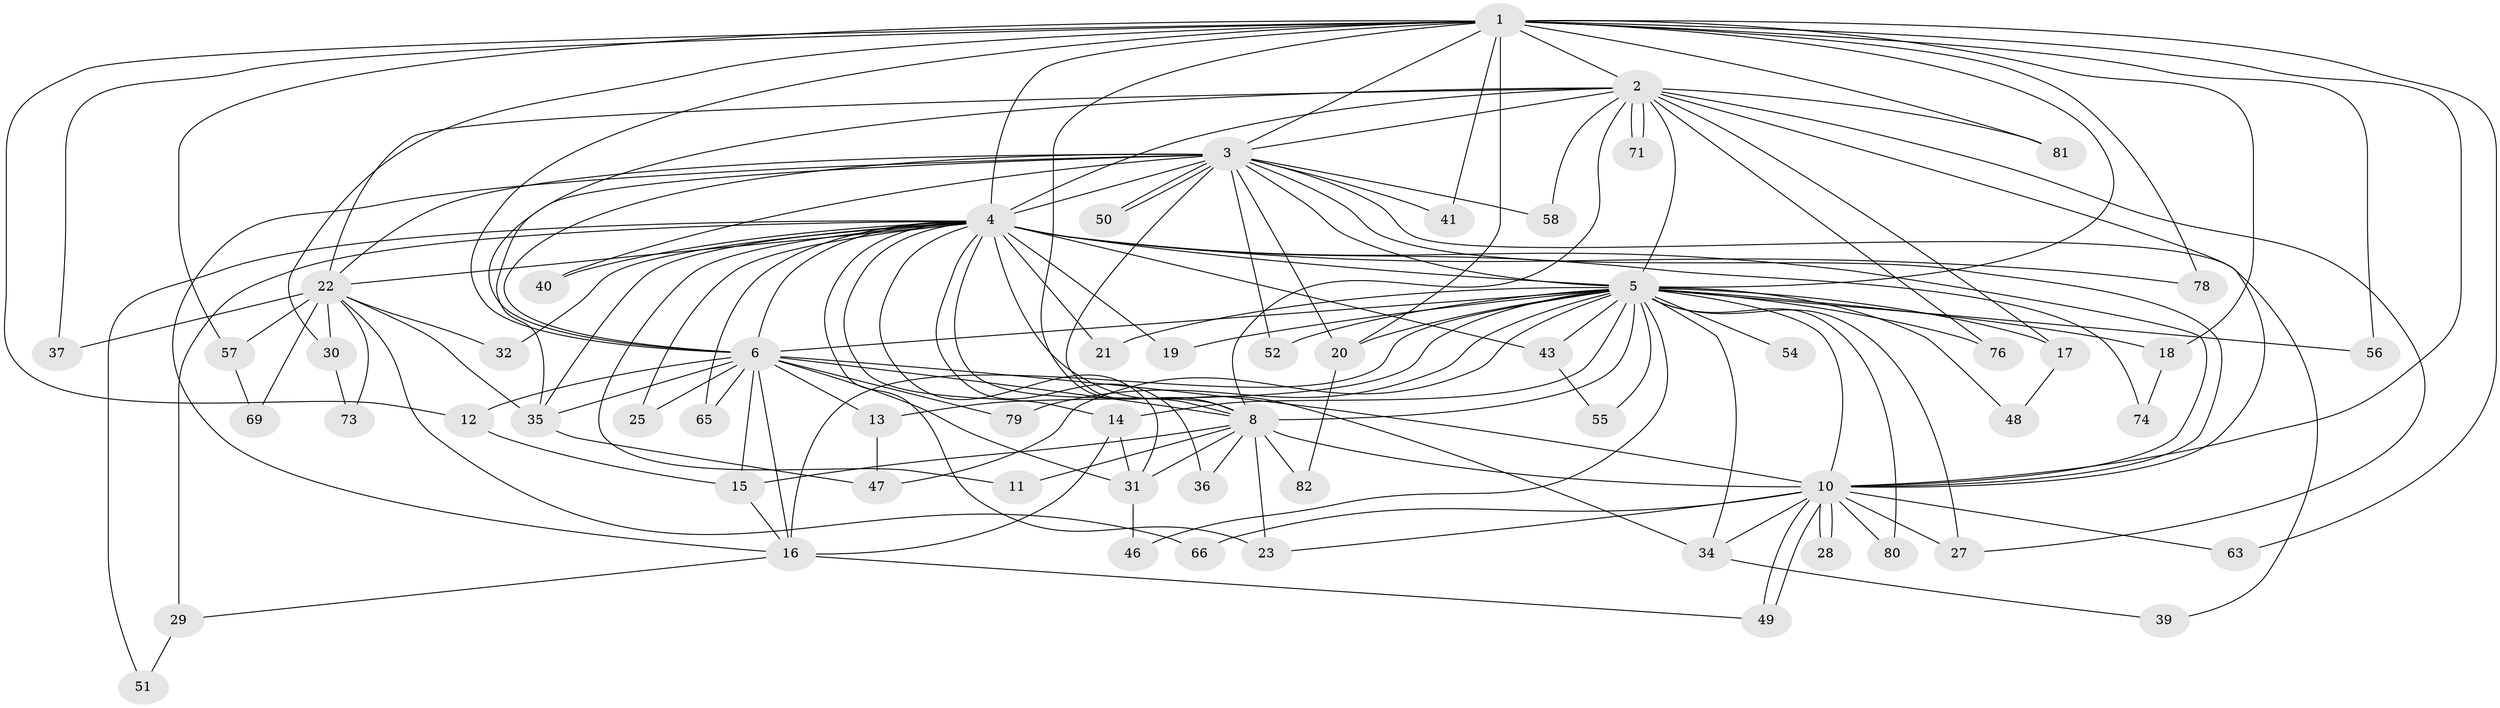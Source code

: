 // Generated by graph-tools (version 1.1) at 2025/51/02/27/25 19:51:45]
// undirected, 61 vertices, 148 edges
graph export_dot {
graph [start="1"]
  node [color=gray90,style=filled];
  1 [super="+38"];
  2 [super="+33"];
  3 [super="+42"];
  4 [super="+9"];
  5 [super="+7"];
  6 [super="+64"];
  8 [super="+53"];
  10 [super="+45"];
  11;
  12 [super="+77"];
  13;
  14 [super="+24"];
  15 [super="+70"];
  16 [super="+62"];
  17;
  18;
  19;
  20 [super="+61"];
  21;
  22 [super="+26"];
  23 [super="+67"];
  25;
  27 [super="+75"];
  28;
  29;
  30;
  31 [super="+44"];
  32;
  34 [super="+60"];
  35 [super="+59"];
  36;
  37;
  39;
  40;
  41;
  43;
  46;
  47 [super="+68"];
  48;
  49 [super="+72"];
  50;
  51;
  52;
  54;
  55;
  56;
  57;
  58;
  63;
  65;
  66;
  69;
  71;
  73;
  74;
  76;
  78;
  79;
  80;
  81;
  82;
  1 -- 2;
  1 -- 3;
  1 -- 4 [weight=2];
  1 -- 5 [weight=3];
  1 -- 6;
  1 -- 8;
  1 -- 10;
  1 -- 12;
  1 -- 18;
  1 -- 20;
  1 -- 30;
  1 -- 37;
  1 -- 41;
  1 -- 56;
  1 -- 63;
  1 -- 78;
  1 -- 81;
  1 -- 57;
  2 -- 3;
  2 -- 4 [weight=2];
  2 -- 5 [weight=3];
  2 -- 6;
  2 -- 8;
  2 -- 10;
  2 -- 17;
  2 -- 22;
  2 -- 58;
  2 -- 71;
  2 -- 71;
  2 -- 76;
  2 -- 81;
  2 -- 27;
  3 -- 4 [weight=2];
  3 -- 5 [weight=2];
  3 -- 6;
  3 -- 8;
  3 -- 10;
  3 -- 35;
  3 -- 39;
  3 -- 40;
  3 -- 41;
  3 -- 50;
  3 -- 50;
  3 -- 52;
  3 -- 58;
  3 -- 22;
  3 -- 16;
  3 -- 20;
  4 -- 5 [weight=4];
  4 -- 6 [weight=2];
  4 -- 8 [weight=2];
  4 -- 10 [weight=3];
  4 -- 11;
  4 -- 22;
  4 -- 25;
  4 -- 29;
  4 -- 32;
  4 -- 40;
  4 -- 65;
  4 -- 74;
  4 -- 14;
  4 -- 78;
  4 -- 19;
  4 -- 21;
  4 -- 31;
  4 -- 34;
  4 -- 36;
  4 -- 43;
  4 -- 51;
  4 -- 35;
  4 -- 23;
  5 -- 6 [weight=2];
  5 -- 8 [weight=2];
  5 -- 10 [weight=2];
  5 -- 13;
  5 -- 14;
  5 -- 18;
  5 -- 19;
  5 -- 21;
  5 -- 27;
  5 -- 46;
  5 -- 47;
  5 -- 52;
  5 -- 55;
  5 -- 76;
  5 -- 80;
  5 -- 34;
  5 -- 43;
  5 -- 79;
  5 -- 48;
  5 -- 17;
  5 -- 20;
  5 -- 54;
  5 -- 56;
  5 -- 16;
  6 -- 8;
  6 -- 10;
  6 -- 12;
  6 -- 13;
  6 -- 15;
  6 -- 16;
  6 -- 25;
  6 -- 31;
  6 -- 79;
  6 -- 65;
  6 -- 35;
  8 -- 10;
  8 -- 11;
  8 -- 15 [weight=2];
  8 -- 23;
  8 -- 36;
  8 -- 82;
  8 -- 31;
  10 -- 23;
  10 -- 27;
  10 -- 28;
  10 -- 28;
  10 -- 34;
  10 -- 49;
  10 -- 49;
  10 -- 66;
  10 -- 80;
  10 -- 63;
  12 -- 15;
  13 -- 47;
  14 -- 16;
  14 -- 31;
  15 -- 16;
  16 -- 29;
  16 -- 49;
  17 -- 48;
  18 -- 74;
  20 -- 82;
  22 -- 30;
  22 -- 57;
  22 -- 32;
  22 -- 66;
  22 -- 35;
  22 -- 69;
  22 -- 37;
  22 -- 73;
  29 -- 51;
  30 -- 73;
  31 -- 46;
  34 -- 39;
  35 -- 47;
  43 -- 55;
  57 -- 69;
}
